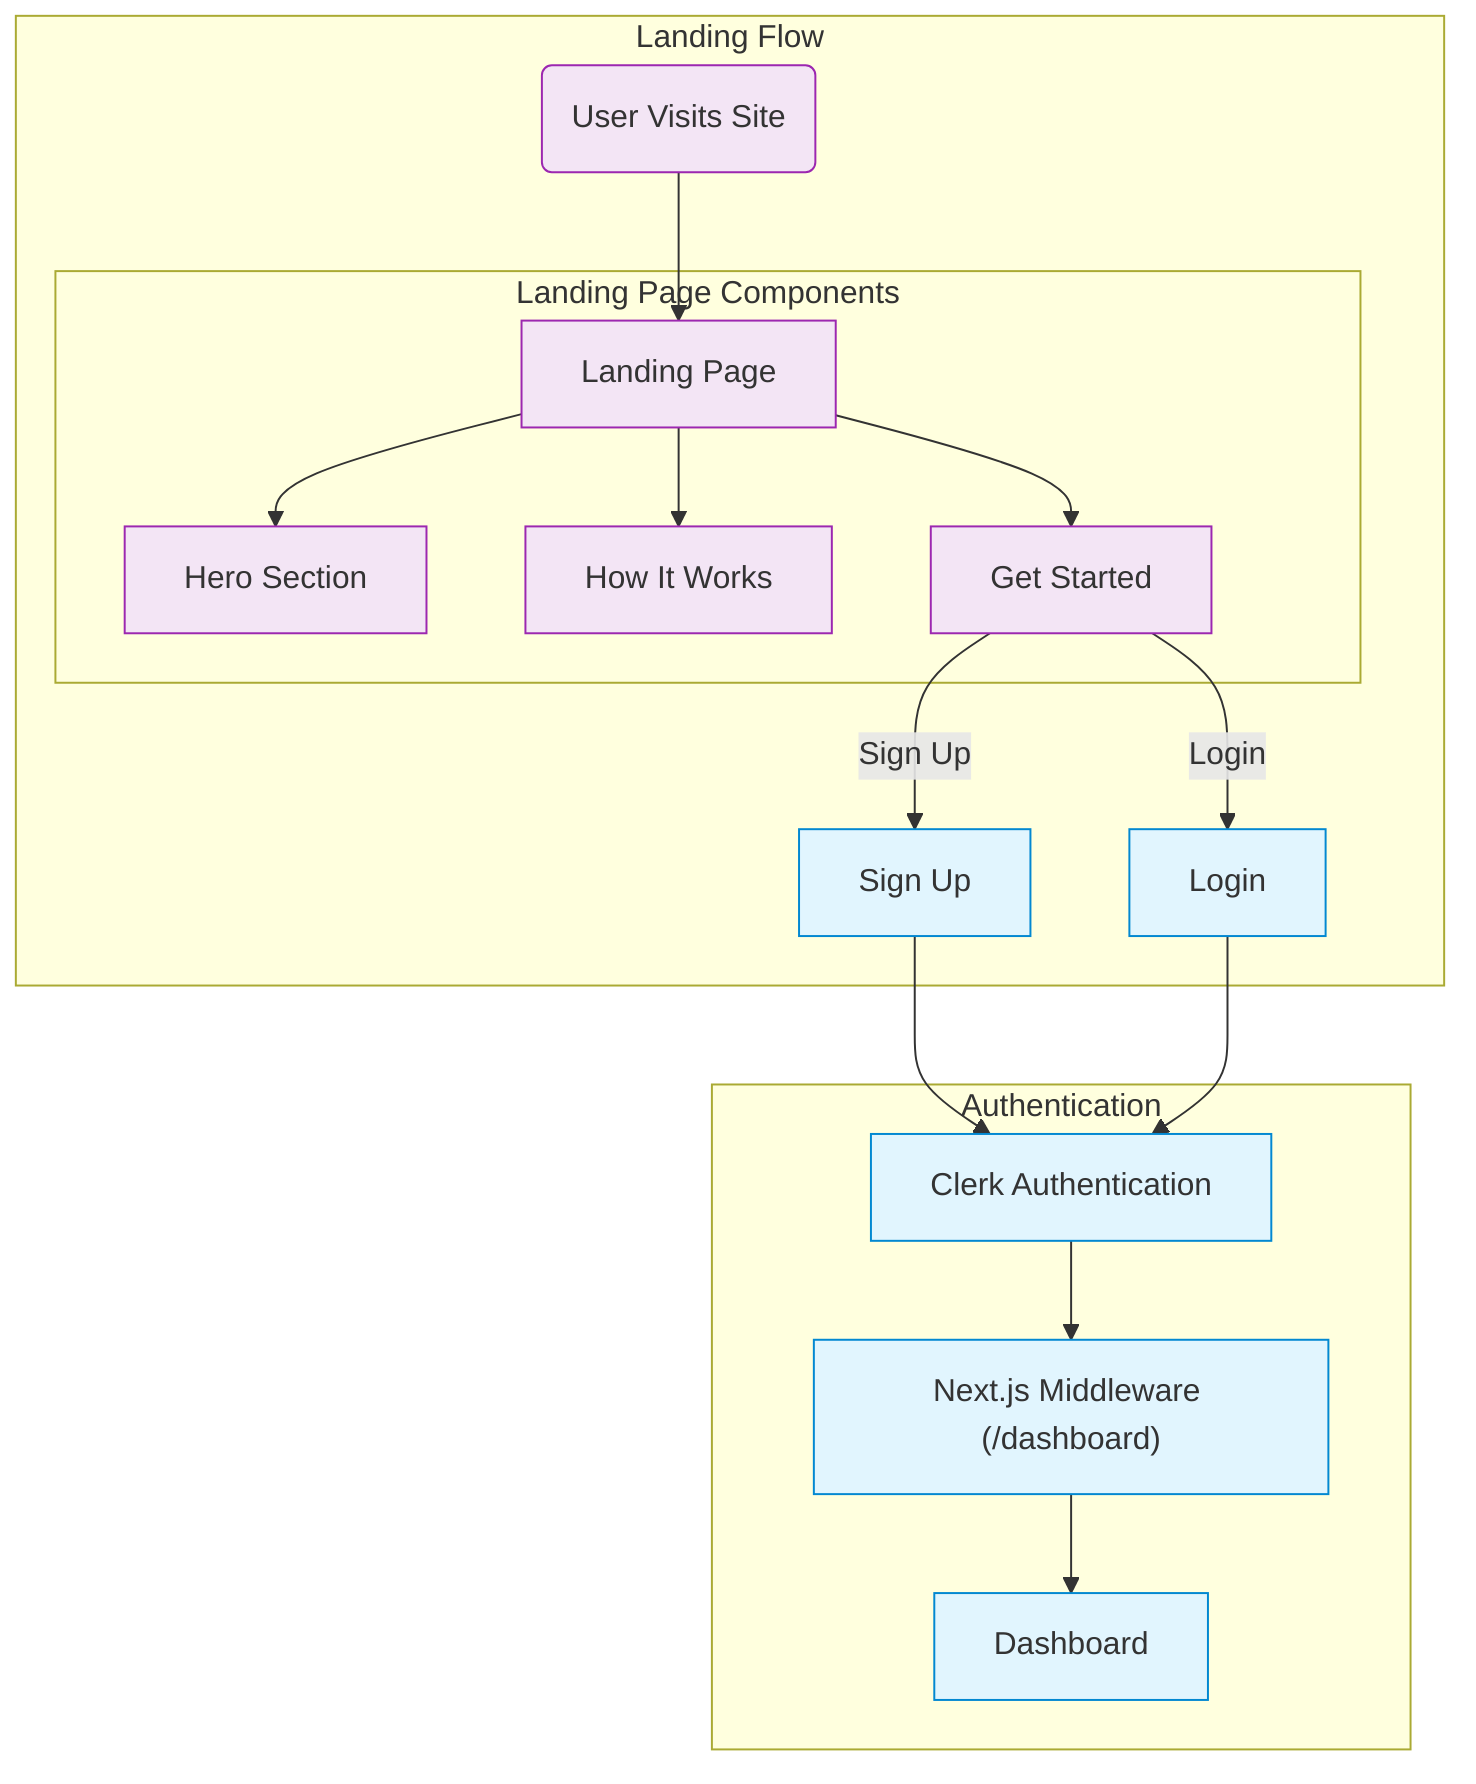 %% Authentication & Landing (styled)
flowchart TB
  subgraph subGraph0["Landing Page Components"]
    Hero["Hero Section"]
    LandingPage["Landing Page"]
    HowItWorks["How It Works"]
    CTAs["Get Started"]
  end

  subgraph subGraph1["Landing Flow"]
    Entry("User Visits Site")
    subGraph0
    SignUpFlow["Sign Up"]
    LoginFlow["Login"]
  end

  subgraph Authentication["Authentication"]
    ClerkAuth["Clerk Authentication"]
    Middleware["Next.js Middleware (/dashboard)"]
    Dashboard["Dashboard"]
  end

  Entry --> LandingPage
  LandingPage --> Hero & HowItWorks & CTAs
  CTAs -- Sign Up --> SignUpFlow
  CTAs -- Login --> LoginFlow
  SignUpFlow --> ClerkAuth
  LoginFlow --> ClerkAuth
  ClerkAuth --> Middleware --> Dashboard

  classDef landingNode fill:#f3e5f5,stroke:#9c27b0
  classDef authNode fill:#e1f5fe,stroke:#0288d1
  classDef mainNode fill:#f3e5f5,stroke:#7b1fa2

  class Hero,LandingPage,HowItWorks,CTAs,Entry landingNode
  class SignUpFlow,LoginFlow,ClerkAuth,Middleware,Dashboard authNode